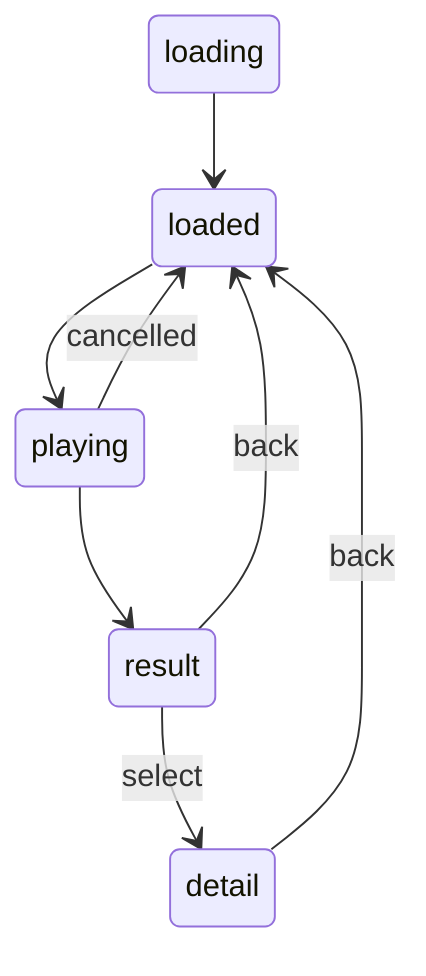 stateDiagram
    loading --> loaded
    loaded  --> playing
    playing --> result
    result --> loaded : back
    result --> detail : select
    detail --> loaded : back
    playing --> loaded : cancelled